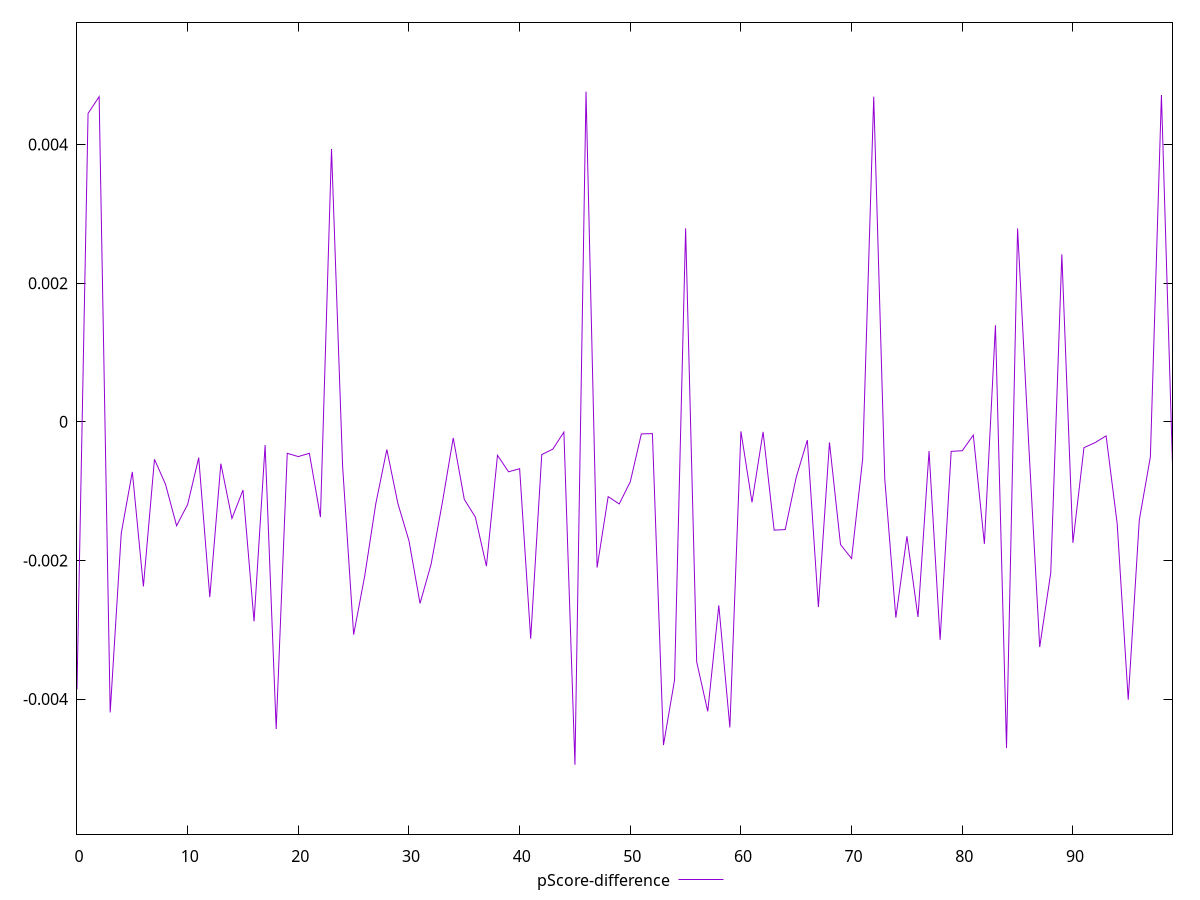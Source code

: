 reset

$pScoreDifference <<EOF
0 -0.003859447129729743
1 0.004448126621051984
2 0.0046906092855086845
3 -0.004191338662689281
4 -0.0016060366003202153
5 -0.0007227179150974816
6 -0.0023748286204027247
7 -0.0005407401372625742
8 -0.0009024809594380123
9 -0.0014995448711581094
10 -0.0011913976114108493
11 -0.0005169830198845649
12 -0.002529368716997382
13 -0.0006033982112383374
14 -0.0013945376583817115
15 -0.000985508073892749
16 -0.0028793390693337972
17 -0.0003352840656747347
18 -0.004431631592877183
19 -0.00045462542908003556
20 -0.0005017933451272327
21 -0.0004546075082717538
22 -0.0013743413735147758
23 0.003935063747035006
24 -0.0006335975381615011
25 -0.0030701213235517777
26 -0.002223628266276867
27 -0.0011837283033468982
28 -0.0003996227899252247
29 -0.0011804103251601417
30 -0.0017159014366239234
31 -0.0026195946968515793
32 -0.0020537777827587256
33 -0.001180745531648375
34 -0.00023308742989902598
35 -0.0011190145720650913
36 -0.0013753020725451037
37 -0.002082990926014938
38 -0.0004837843052287738
39 -0.0007213857423821191
40 -0.0006764461342332329
41 -0.0031291086156324255
42 -0.0004732296587673934
43 -0.0003941093631782966
44 -0.00014850457409010254
45 -0.004948017051704001
46 0.00476281819136104
47 -0.002102292187911914
48 -0.0010796324334949592
49 -0.001185333890904916
50 -0.0008648142097946732
51 -0.00017459631169924883
52 -0.00017053283663570618
53 -0.004663173369814255
54 -0.003725909409741268
55 0.0027900680133622346
56 -0.0034628960962506117
57 -0.004177142141031043
58 -0.0026487630118814387
59 -0.004408945930783004
60 -0.00013770533935741902
61 -0.0011618635099548413
62 -0.00014499232358144987
63 -0.0015628394691630243
64 -0.0015550837990232491
65 -0.0007976962800735343
66 -0.00026355312141657095
67 -0.0026725082798506605
68 -0.00029784615863315267
69 -0.0017713199090457765
70 -0.001972376985640345
71 -0.0005377328271249926
72 0.004689379404287264
73 -0.0008301815999769424
74 -0.0028243874221794973
75 -0.0016508366329951452
76 -0.002816072579328144
77 -0.000421942562101707
78 -0.00314554032841996
79 -0.00042645937697560754
80 -0.0004174798750404829
81 -0.00019165443725599474
82 -0.00176109598896379
83 0.0013920692077349361
84 -0.004707285852677323
85 0.00278882275333292
86 -0.0003011437427351549
87 -0.003248121630756051
88 -0.002175290333837232
89 0.002414821425111846
90 -0.0017462669005108289
91 -0.0003728923429595632
92 -0.00030102687118849225
93 -0.00020300953832763646
94 -0.0014682753504178248
95 -0.0040091893140805634
96 -0.0014157241769094941
97 -0.0005068630927240747
98 0.004713716070592122
99 -0.0006175148646792028
EOF

set key outside below
set xrange [0:99]
set yrange [-0.005948017051704001:0.00576281819136104]
set trange [-0.005948017051704001:0.00576281819136104]
set terminal svg size 640, 500 enhanced background rgb 'white'
set output "report_00017_2021-02-10T15-08-03.406Z/mainthread-work-breakdown/samples/pages+cached+noadtech+nomedia/pScore-difference/values.svg"

plot $pScoreDifference title "pScore-difference" with line

reset
